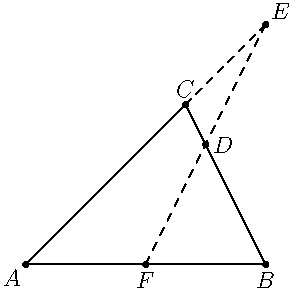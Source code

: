 unitsize(40);

pair A = (0,0);
pair B = (3,0);
pair C = (2,2);

draw(A--B--C--cycle);
pair Ep = C + 0.5*(C - A);
pair F = midpoint(A--B);
pair D = extension(Ep,F,B,C);
draw(C--Ep,p=dashed);
draw(Ep--F,p=dashed);

dot("$A$",A,SW);
dot("$B$",B,S);
dot("$C$",C,N);
dot("$D$",D,E);
dot("$E$",Ep,NE);
dot("$F$",F,S);

shipout(format="pdf");
